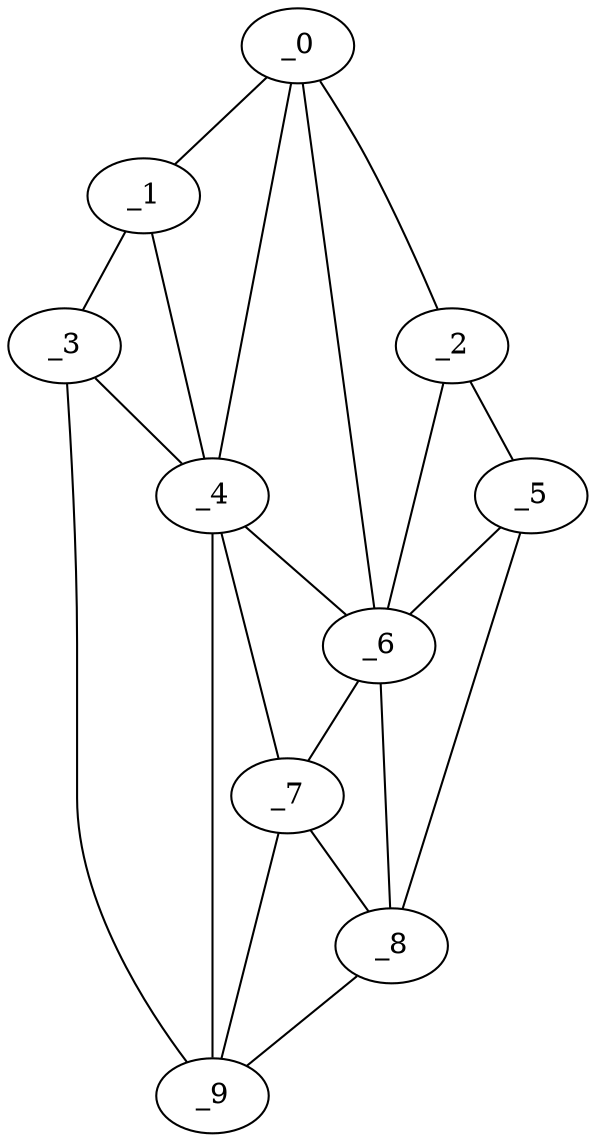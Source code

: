 graph "obj77__295.gxl" {
	_0	 [x=25,
		y=76];
	_1	 [x=25,
		y=119];
	_0 -- _1	 [valence=1];
	_2	 [x=30,
		y=10];
	_0 -- _2	 [valence=1];
	_4	 [x=69,
		y=82];
	_0 -- _4	 [valence=2];
	_6	 [x=81,
		y=44];
	_0 -- _6	 [valence=2];
	_3	 [x=68,
		y=124];
	_1 -- _3	 [valence=1];
	_1 -- _4	 [valence=2];
	_5	 [x=78,
		y=8];
	_2 -- _5	 [valence=1];
	_2 -- _6	 [valence=2];
	_3 -- _4	 [valence=1];
	_9	 [x=107,
		y=91];
	_3 -- _9	 [valence=1];
	_4 -- _6	 [valence=2];
	_7	 [x=82,
		y=70];
	_4 -- _7	 [valence=2];
	_4 -- _9	 [valence=1];
	_5 -- _6	 [valence=2];
	_8	 [x=106,
		y=50];
	_5 -- _8	 [valence=1];
	_6 -- _7	 [valence=2];
	_6 -- _8	 [valence=2];
	_7 -- _8	 [valence=2];
	_7 -- _9	 [valence=2];
	_8 -- _9	 [valence=1];
}
